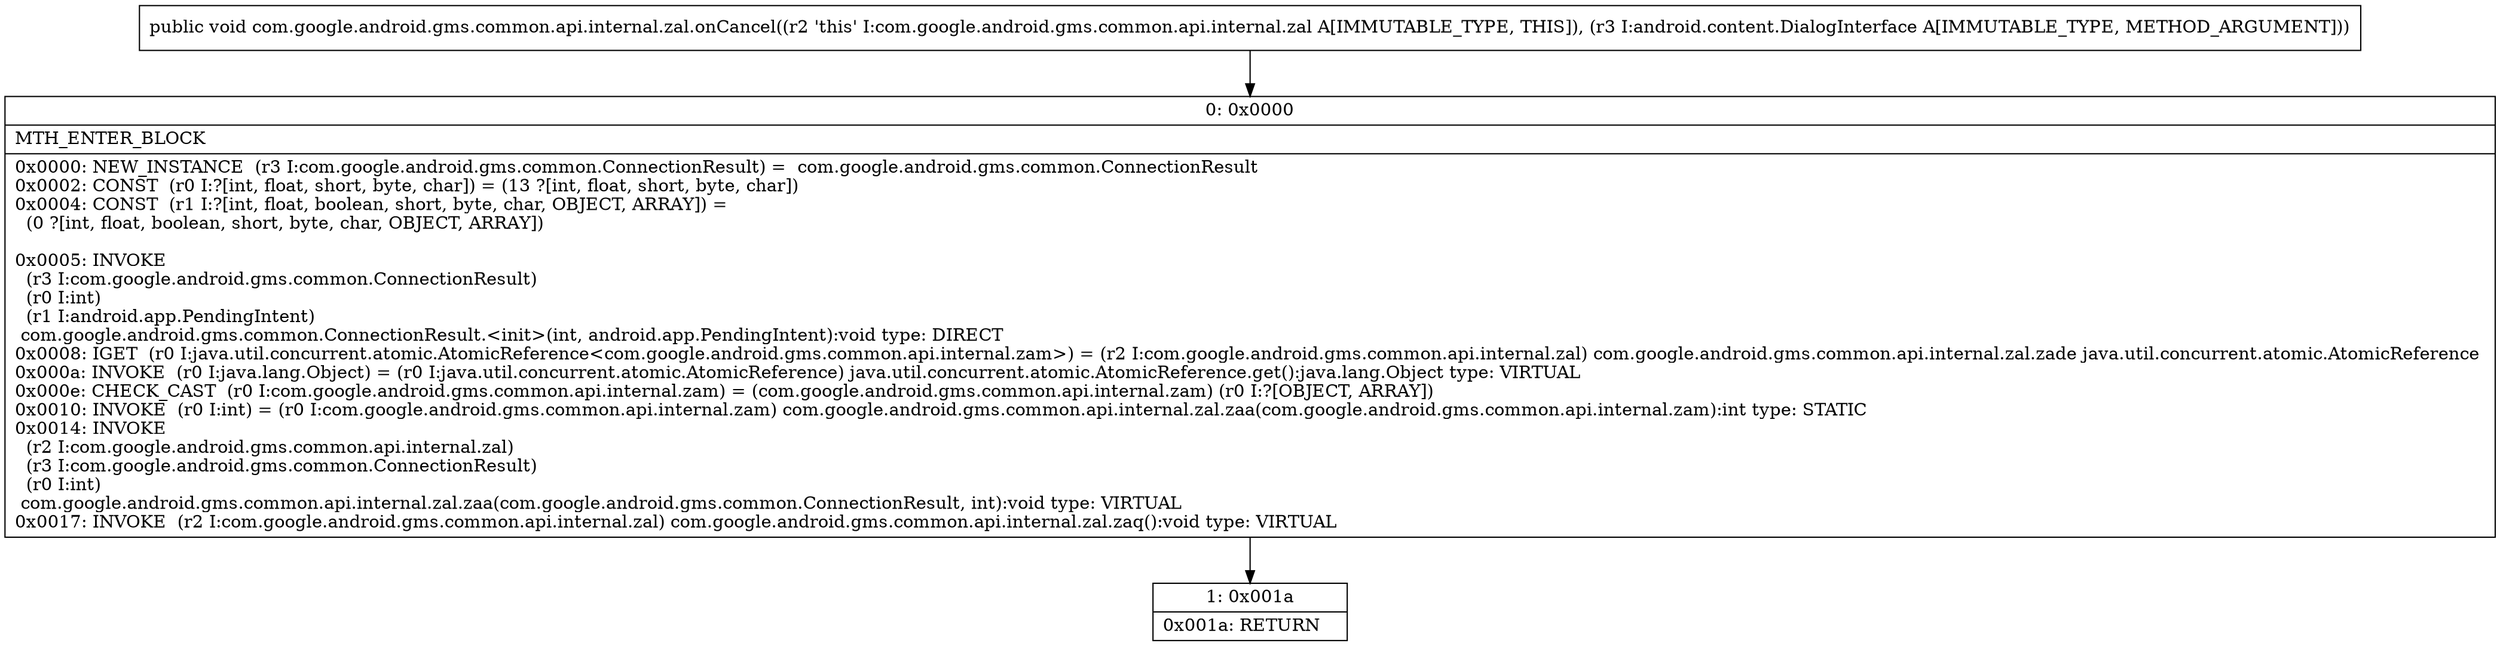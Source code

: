 digraph "CFG forcom.google.android.gms.common.api.internal.zal.onCancel(Landroid\/content\/DialogInterface;)V" {
Node_0 [shape=record,label="{0\:\ 0x0000|MTH_ENTER_BLOCK\l|0x0000: NEW_INSTANCE  (r3 I:com.google.android.gms.common.ConnectionResult) =  com.google.android.gms.common.ConnectionResult \l0x0002: CONST  (r0 I:?[int, float, short, byte, char]) = (13 ?[int, float, short, byte, char]) \l0x0004: CONST  (r1 I:?[int, float, boolean, short, byte, char, OBJECT, ARRAY]) = \l  (0 ?[int, float, boolean, short, byte, char, OBJECT, ARRAY])\l \l0x0005: INVOKE  \l  (r3 I:com.google.android.gms.common.ConnectionResult)\l  (r0 I:int)\l  (r1 I:android.app.PendingIntent)\l com.google.android.gms.common.ConnectionResult.\<init\>(int, android.app.PendingIntent):void type: DIRECT \l0x0008: IGET  (r0 I:java.util.concurrent.atomic.AtomicReference\<com.google.android.gms.common.api.internal.zam\>) = (r2 I:com.google.android.gms.common.api.internal.zal) com.google.android.gms.common.api.internal.zal.zade java.util.concurrent.atomic.AtomicReference \l0x000a: INVOKE  (r0 I:java.lang.Object) = (r0 I:java.util.concurrent.atomic.AtomicReference) java.util.concurrent.atomic.AtomicReference.get():java.lang.Object type: VIRTUAL \l0x000e: CHECK_CAST  (r0 I:com.google.android.gms.common.api.internal.zam) = (com.google.android.gms.common.api.internal.zam) (r0 I:?[OBJECT, ARRAY]) \l0x0010: INVOKE  (r0 I:int) = (r0 I:com.google.android.gms.common.api.internal.zam) com.google.android.gms.common.api.internal.zal.zaa(com.google.android.gms.common.api.internal.zam):int type: STATIC \l0x0014: INVOKE  \l  (r2 I:com.google.android.gms.common.api.internal.zal)\l  (r3 I:com.google.android.gms.common.ConnectionResult)\l  (r0 I:int)\l com.google.android.gms.common.api.internal.zal.zaa(com.google.android.gms.common.ConnectionResult, int):void type: VIRTUAL \l0x0017: INVOKE  (r2 I:com.google.android.gms.common.api.internal.zal) com.google.android.gms.common.api.internal.zal.zaq():void type: VIRTUAL \l}"];
Node_1 [shape=record,label="{1\:\ 0x001a|0x001a: RETURN   \l}"];
MethodNode[shape=record,label="{public void com.google.android.gms.common.api.internal.zal.onCancel((r2 'this' I:com.google.android.gms.common.api.internal.zal A[IMMUTABLE_TYPE, THIS]), (r3 I:android.content.DialogInterface A[IMMUTABLE_TYPE, METHOD_ARGUMENT])) }"];
MethodNode -> Node_0;
Node_0 -> Node_1;
}

